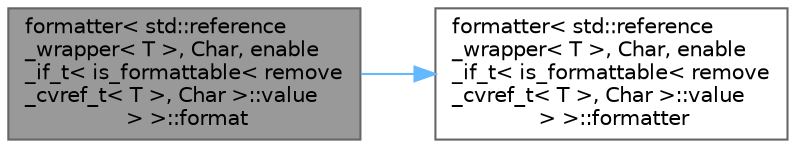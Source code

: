 digraph "formatter&lt; std::reference_wrapper&lt; T &gt;, Char, enable_if_t&lt; is_formattable&lt; remove_cvref_t&lt; T &gt;, Char &gt;::value &gt; &gt;::format"
{
 // LATEX_PDF_SIZE
  bgcolor="transparent";
  edge [fontname=Helvetica,fontsize=10,labelfontname=Helvetica,labelfontsize=10];
  node [fontname=Helvetica,fontsize=10,shape=box,height=0.2,width=0.4];
  rankdir="LR";
  Node1 [id="Node000001",label="formatter\< std::reference\l_wrapper\< T \>, Char, enable\l_if_t\< is_formattable\< remove\l_cvref_t\< T \>, Char \>::value\l \> \>::format",height=0.2,width=0.4,color="gray40", fillcolor="grey60", style="filled", fontcolor="black",tooltip=" "];
  Node1 -> Node2 [id="edge1_Node000001_Node000002",color="steelblue1",style="solid",tooltip=" "];
  Node2 [id="Node000002",label="formatter\< std::reference\l_wrapper\< T \>, Char, enable\l_if_t\< is_formattable\< remove\l_cvref_t\< T \>, Char \>::value\l \> \>::formatter",height=0.2,width=0.4,color="grey40", fillcolor="white", style="filled",URL="$structformatter.html#a7ddc442868c51825dcd1f4b3911436f1",tooltip=" "];
}
